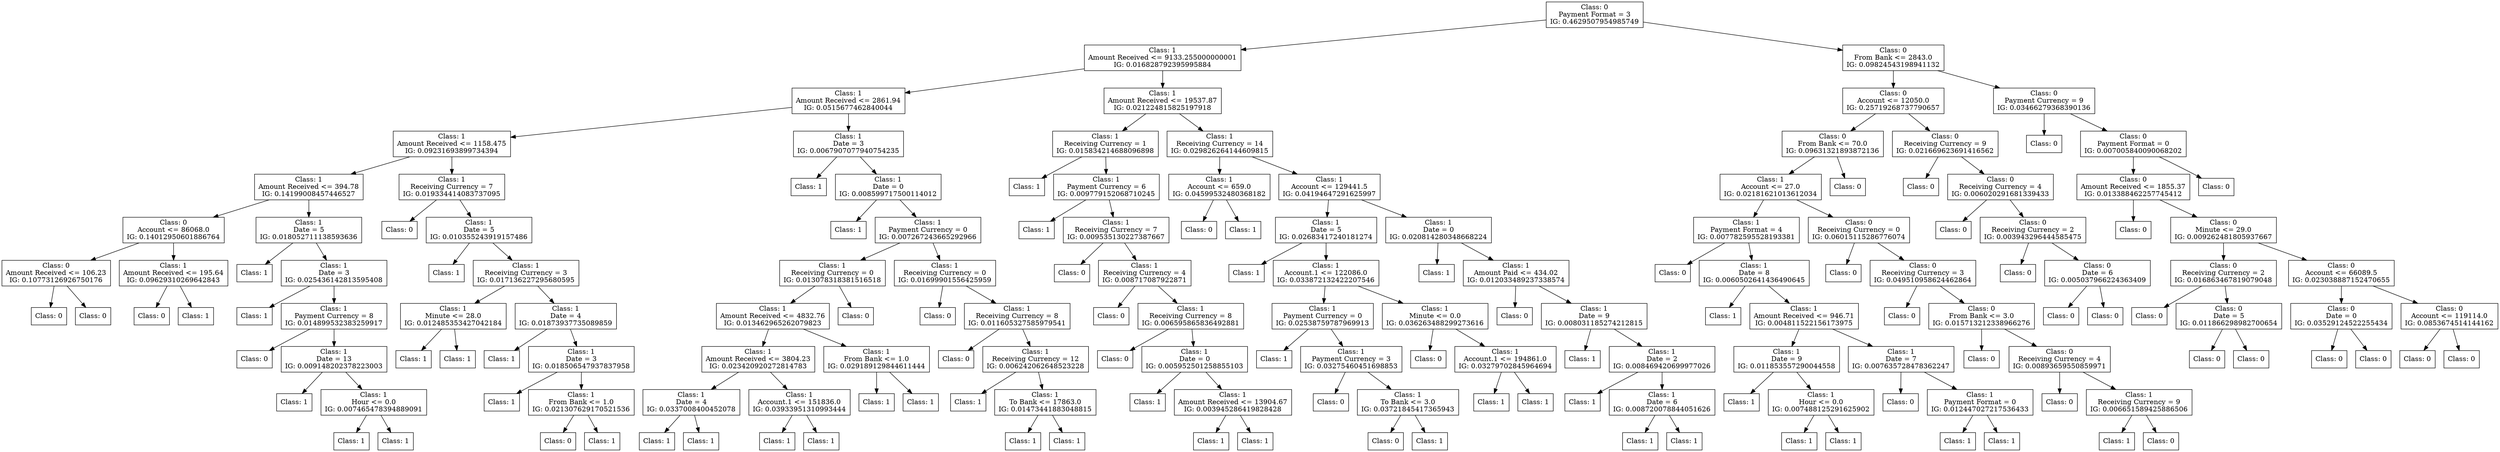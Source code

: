 digraph DecisionTree {
	rankdir=TD;
	node [shape=box];
	1647340749536 [label="Class: 0
Payment Format = 3
IG: 0.4629507954985749"];
	1646980893184 [label="Class: 1
Amount Received <= 9133.255000000001
IG: 0.016828792395995884"];
	1647340749536 -> 1646980893184;
	1646980903456 [label="Class: 1
Amount Received <= 2861.94
IG: 0.0515677462840044"];
	1646980893184 -> 1646980903456;
	1646980903600 [label="Class: 1
Amount Received <= 1158.475
IG: 0.09231693899734394"];
	1646980903456 -> 1646980903600;
	1646980901584 [label="Class: 1
Amount Received <= 394.78
IG: 0.14199008457446527"];
	1646980903600 -> 1646980901584;
	1646980899424 [label="Class: 0
Account <= 86068.0
IG: 0.14012950601886764"];
	1646980901584 -> 1646980899424;
	1646980897120 [label="Class: 0
Amount Received <= 106.23
IG: 0.10773126926750176"];
	1646980899424 -> 1646980897120;
	1646980906720 [label="Class: 0
"];
	1646980897120 -> 1646980906720;
	1646980896592 [label="Class: 0
"];
	1646980897120 -> 1646980896592;
	1646980903216 [label="Class: 1
Amount Received <= 195.64
IG: 0.09629310269642843"];
	1646980899424 -> 1646980903216;
	1646980901344 [label="Class: 0
"];
	1646980903216 -> 1646980901344;
	1646980904992 [label="Class: 1
"];
	1646980903216 -> 1646980904992;
	1646980904944 [label="Class: 1
Date = 5
IG: 0.018052711138593636"];
	1646980901584 -> 1646980904944;
	1646980905616 [label="Class: 1
"];
	1646980904944 -> 1646980905616;
	1646980898848 [label="Class: 1
Date = 3
IG: 0.025436142813595408"];
	1646980904944 -> 1646980898848;
	1646980895536 [label="Class: 1
"];
	1646980898848 -> 1646980895536;
	1646980894384 [label="Class: 1
Payment Currency = 8
IG: 0.014899532383259917"];
	1646980898848 -> 1646980894384;
	1646980899760 [label="Class: 0
"];
	1646980894384 -> 1646980899760;
	1646980896112 [label="Class: 1
Date = 13
IG: 0.009148202378223003"];
	1646980894384 -> 1646980896112;
	1646980894096 [label="Class: 1
"];
	1646980896112 -> 1646980894096;
	1646980905280 [label="Class: 1
Hour <= 0.0
IG: 0.007465478394889091"];
	1646980896112 -> 1646980905280;
	1646980900912 [label="Class: 1
"];
	1646980905280 -> 1646980900912;
	1646980892176 [label="Class: 1
"];
	1646980905280 -> 1646980892176;
	1646980894288 [label="Class: 1
Receiving Currency = 7
IG: 0.019334414083737095"];
	1646980903600 -> 1646980894288;
	1646980896832 [label="Class: 0
"];
	1646980894288 -> 1646980896832;
	1646980898272 [label="Class: 1
Date = 5
IG: 0.010355243919157486"];
	1646980894288 -> 1646980898272;
	1646980904320 [label="Class: 1
"];
	1646980898272 -> 1646980904320;
	1646980902880 [label="Class: 1
Receiving Currency = 3
IG: 0.017136227295680595"];
	1646980898272 -> 1646980902880;
	1646980900000 [label="Class: 1
Minute <= 28.0
IG: 0.012485353427042184"];
	1646980902880 -> 1646980900000;
	1646980900336 [label="Class: 1
"];
	1646980900000 -> 1646980900336;
	1646980893856 [label="Class: 1
"];
	1646980900000 -> 1646980893856;
	1646980896064 [label="Class: 1
Date = 4
IG: 0.01873937735089859"];
	1646980902880 -> 1646980896064;
	1647340753472 [label="Class: 1
"];
	1646980896064 -> 1647340753472;
	1646980898464 [label="Class: 1
Date = 3
IG: 0.018506547937837958"];
	1646980896064 -> 1646980898464;
	1646980899952 [label="Class: 1
"];
	1646980898464 -> 1646980899952;
	1646980892080 [label="Class: 1
From Bank <= 1.0
IG: 0.021307629170521536"];
	1646980898464 -> 1646980892080;
	1646980905376 [label="Class: 0
"];
	1646980892080 -> 1646980905376;
	1646980900816 [label="Class: 1
"];
	1646980892080 -> 1646980900816;
	1646980901200 [label="Class: 1
Date = 3
IG: 0.0067907077940754235"];
	1646980903456 -> 1646980901200;
	1646980905904 [label="Class: 1
"];
	1646980901200 -> 1646980905904;
	1646980904032 [label="Class: 1
Date = 0
IG: 0.008599717500114012"];
	1646980901200 -> 1646980904032;
	1646980902784 [label="Class: 1
"];
	1646980904032 -> 1646980902784;
	1646980891792 [label="Class: 1
Payment Currency = 0
IG: 0.007267243665292966"];
	1646980904032 -> 1646980891792;
	1646980903024 [label="Class: 1
Receiving Currency = 0
IG: 0.013078318381516518"];
	1646980891792 -> 1646980903024;
	1646980905232 [label="Class: 1
Amount Received <= 4832.76
IG: 0.013462965262079823"];
	1646980903024 -> 1646980905232;
	1646980904368 [label="Class: 1
Amount Received <= 3804.23
IG: 0.023420920272814783"];
	1646980905232 -> 1646980904368;
	1646980900480 [label="Class: 1
Date = 4
IG: 0.0337008400452078"];
	1646980904368 -> 1646980900480;
	1646980894912 [label="Class: 1
"];
	1646980900480 -> 1646980894912;
	1646980900864 [label="Class: 1
"];
	1646980900480 -> 1646980900864;
	1646980905184 [label="Class: 1
Account.1 <= 151836.0
IG: 0.03933951310993444"];
	1646980904368 -> 1646980905184;
	1646980906480 [label="Class: 1
"];
	1646980905184 -> 1646980906480;
	1646980905136 [label="Class: 1
"];
	1646980905184 -> 1646980905136;
	1646980903792 [label="Class: 1
From Bank <= 1.0
IG: 0.029189129844611444"];
	1646980905232 -> 1646980903792;
	1646980906624 [label="Class: 1
"];
	1646980903792 -> 1646980906624;
	1646980901872 [label="Class: 1
"];
	1646980903792 -> 1646980901872;
	1646980898176 [label="Class: 0
"];
	1646980903024 -> 1646980898176;
	1646980901104 [label="Class: 1
Receiving Currency = 0
IG: 0.01699901556425959"];
	1646980891792 -> 1646980901104;
	1646980899520 [label="Class: 0
"];
	1646980901104 -> 1646980899520;
	1646980901920 [label="Class: 1
Receiving Currency = 8
IG: 0.011605327585979541"];
	1646980901104 -> 1646980901920;
	1646980903312 [label="Class: 0
"];
	1646980901920 -> 1646980903312;
	1646980893952 [label="Class: 1
Receiving Currency = 12
IG: 0.006242062648523228"];
	1646980901920 -> 1646980893952;
	1646980898704 [label="Class: 1
"];
	1646980893952 -> 1646980898704;
	1646980903120 [label="Class: 1
To Bank <= 17863.0
IG: 0.01473441883048815"];
	1646980893952 -> 1646980903120;
	1646980897648 [label="Class: 1
"];
	1646980903120 -> 1646980897648;
	1646980901728 [label="Class: 1
"];
	1646980903120 -> 1646980901728;
	1646980904080 [label="Class: 1
Amount Received <= 19537.87
IG: 0.021224815825197918"];
	1646980893184 -> 1646980904080;
	1646980901776 [label="Class: 1
Receiving Currency = 1
IG: 0.015834214688096898"];
	1646980904080 -> 1646980901776;
	1646980895584 [label="Class: 1
"];
	1646980901776 -> 1646980895584;
	1646980897024 [label="Class: 1
Payment Currency = 6
IG: 0.009779152068710245"];
	1646980901776 -> 1646980897024;
	1646980900240 [label="Class: 1
"];
	1646980897024 -> 1646980900240;
	1646980900144 [label="Class: 1
Receiving Currency = 7
IG: 0.009535130227387667"];
	1646980897024 -> 1646980900144;
	1646980903888 [label="Class: 0
"];
	1646980900144 -> 1646980903888;
	1646980892128 [label="Class: 1
Receiving Currency = 4
IG: 0.008717087922871"];
	1646980900144 -> 1646980892128;
	1646980896880 [label="Class: 0
"];
	1646980892128 -> 1646980896880;
	1646980898656 [label="Class: 1
Receiving Currency = 8
IG: 0.006595865836492881"];
	1646980892128 -> 1646980898656;
	1646980895152 [label="Class: 0
"];
	1646980898656 -> 1646980895152;
	1646980896976 [label="Class: 1
Date = 0
IG: 0.005952501258855103"];
	1646980898656 -> 1646980896976;
	1646980895296 [label="Class: 1
"];
	1646980896976 -> 1646980895296;
	1646980898992 [label="Class: 1
Amount Received <= 13904.67
IG: 0.003945286419828428"];
	1646980896976 -> 1646980898992;
	1646980902928 [label="Class: 1
"];
	1646980898992 -> 1646980902928;
	1646980893568 [label="Class: 1
"];
	1646980898992 -> 1646980893568;
	1646980890736 [label="Class: 1
Receiving Currency = 14
IG: 0.029826264144609815"];
	1646980904080 -> 1646980890736;
	1646980899616 [label="Class: 1
Account <= 659.0
IG: 0.04599532480368182"];
	1646980890736 -> 1646980899616;
	1646980905472 [label="Class: 0
"];
	1646980899616 -> 1646980905472;
	1646980901056 [label="Class: 1
"];
	1646980899616 -> 1646980901056;
	1646980903744 [label="Class: 1
Account <= 129441.5
IG: 0.04194647291625997"];
	1646980890736 -> 1646980903744;
	1646980905328 [label="Class: 1
Date = 5
IG: 0.02683417240181274"];
	1646980903744 -> 1646980905328;
	1646980905760 [label="Class: 1
"];
	1646980905328 -> 1646980905760;
	1646980890976 [label="Class: 1
Account.1 <= 122086.0
IG: 0.033872132422207546"];
	1646980905328 -> 1646980890976;
	1646980896544 [label="Class: 1
Payment Currency = 0
IG: 0.02538759787969913"];
	1646980890976 -> 1646980896544;
	1646980893520 [label="Class: 1
"];
	1646980896544 -> 1646980893520;
	1646980900432 [label="Class: 1
Payment Currency = 3
IG: 0.03275460451698853"];
	1646980896544 -> 1646980900432;
	1646980895632 [label="Class: 0
"];
	1646980900432 -> 1646980895632;
	1646980893664 [label="Class: 1
To Bank <= 3.0
IG: 0.03721845417365943"];
	1646980900432 -> 1646980893664;
	1646980896304 [label="Class: 0
"];
	1646980893664 -> 1646980896304;
	1646980894864 [label="Class: 1
"];
	1646980893664 -> 1646980894864;
	1646980906864 [label="Class: 1
Minute <= 0.0
IG: 0.036263488299273616"];
	1646980890976 -> 1646980906864;
	1646980892992 [label="Class: 0
"];
	1646980906864 -> 1646980892992;
	1646980896928 [label="Class: 1
Account.1 <= 194861.0
IG: 0.03279702845964694"];
	1646980906864 -> 1646980896928;
	1646980901152 [label="Class: 1
"];
	1646980896928 -> 1646980901152;
	1646980895680 [label="Class: 1
"];
	1646980896928 -> 1646980895680;
	1646980897408 [label="Class: 1
Date = 0
IG: 0.020814280348668224"];
	1646980903744 -> 1646980897408;
	1646980891600 [label="Class: 1
"];
	1646980897408 -> 1646980891600;
	1646980891408 [label="Class: 1
Amount Paid <= 434.02
IG: 0.012033489237338574"];
	1646980897408 -> 1646980891408;
	1646980899136 [label="Class: 0
"];
	1646980891408 -> 1646980899136;
	1646980901488 [label="Class: 1
Date = 9
IG: 0.008031185274212815"];
	1646980891408 -> 1646980901488;
	1646980894240 [label="Class: 1
"];
	1646980901488 -> 1646980894240;
	1646980895920 [label="Class: 1
Date = 2
IG: 0.008469420699977026"];
	1646980901488 -> 1646980895920;
	1646980902640 [label="Class: 1
"];
	1646980895920 -> 1646980902640;
	1646980896016 [label="Class: 1
Date = 6
IG: 0.008720078844051626"];
	1646980895920 -> 1646980896016;
	1646980899808 [label="Class: 1
"];
	1646980896016 -> 1646980899808;
	1646980897888 [label="Class: 1
"];
	1646980896016 -> 1646980897888;
	1646980892032 [label="Class: 0
From Bank <= 2843.0
IG: 0.09824543198941132"];
	1647340749536 -> 1646980892032;
	1646980892464 [label="Class: 0
Account <= 12050.0
IG: 0.25719268737790657"];
	1646980892032 -> 1646980892464;
	1646980901008 [label="Class: 0
From Bank <= 70.0
IG: 0.09631321893872136"];
	1646980892464 -> 1646980901008;
	1646980894672 [label="Class: 1
Account <= 27.0
IG: 0.02181621013612034"];
	1646980901008 -> 1646980894672;
	1646980897312 [label="Class: 1
Payment Format = 4
IG: 0.007782595528193381"];
	1646980894672 -> 1646980897312;
	1646980906336 [label="Class: 0
"];
	1646980897312 -> 1646980906336;
	1646980892512 [label="Class: 1
Date = 8
IG: 0.0060502641436490645"];
	1646980897312 -> 1646980892512;
	1646980899664 [label="Class: 1
"];
	1646980892512 -> 1646980899664;
	1646980894768 [label="Class: 1
Amount Received <= 946.71
IG: 0.004811522156173975"];
	1646980892512 -> 1646980894768;
	1646980897696 [label="Class: 1
Date = 9
IG: 0.011853557290044558"];
	1646980894768 -> 1646980897696;
	1646980893904 [label="Class: 1
"];
	1646980897696 -> 1646980893904;
	1646980895200 [label="Class: 1
Hour <= 0.0
IG: 0.007488125291625902"];
	1646980897696 -> 1646980895200;
	1646980891120 [label="Class: 1
"];
	1646980895200 -> 1646980891120;
	1647010772208 [label="Class: 1
"];
	1646980895200 -> 1647010772208;
	1646980891744 [label="Class: 1
Date = 7
IG: 0.007635728478362247"];
	1646980894768 -> 1646980891744;
	1647010774464 [label="Class: 0
"];
	1646980891744 -> 1647010774464;
	1647010772496 [label="Class: 1
Payment Format = 0
IG: 0.012447027217536433"];
	1646980891744 -> 1647010772496;
	1647010772976 [label="Class: 1
"];
	1647010772496 -> 1647010772976;
	1647010772880 [label="Class: 1
"];
	1647010772496 -> 1647010772880;
	1646980894336 [label="Class: 0
Receiving Currency = 0
IG: 0.06015115286776074"];
	1646980894672 -> 1646980894336;
	1647010772592 [label="Class: 0
"];
	1646980894336 -> 1647010772592;
	1647010771584 [label="Class: 0
Receiving Currency = 3
IG: 0.049510958624462864"];
	1646980894336 -> 1647010771584;
	1647010771392 [label="Class: 0
"];
	1647010771584 -> 1647010771392;
	1647010763856 [label="Class: 0
From Bank <= 3.0
IG: 0.015713212338966276"];
	1647010771584 -> 1647010763856;
	1647010768176 [label="Class: 0
"];
	1647010763856 -> 1647010768176;
	1647010774704 [label="Class: 0
Receiving Currency = 4
IG: 0.00893659550859971"];
	1647010763856 -> 1647010774704;
	1647010768416 [label="Class: 0
"];
	1647010774704 -> 1647010768416;
	1647010773840 [label="Class: 1
Receiving Currency = 9
IG: 0.006651589425886506"];
	1647010774704 -> 1647010773840;
	1647010769856 [label="Class: 1
"];
	1647010773840 -> 1647010769856;
	1647010771728 [label="Class: 0
"];
	1647010773840 -> 1647010771728;
	1646980902688 [label="Class: 0
"];
	1646980901008 -> 1646980902688;
	1646980890784 [label="Class: 0
Receiving Currency = 9
IG: 0.021669623691416562"];
	1646980892464 -> 1646980890784;
	1647010773504 [label="Class: 0
"];
	1646980890784 -> 1647010773504;
	1647010759632 [label="Class: 0
Receiving Currency = 4
IG: 0.006020291681339433"];
	1646980890784 -> 1647010759632;
	1647010764288 [label="Class: 0
"];
	1647010759632 -> 1647010764288;
	1647010765776 [label="Class: 0
Receiving Currency = 2
IG: 0.003943296444585475"];
	1647010759632 -> 1647010765776;
	1647010772928 [label="Class: 0
"];
	1647010765776 -> 1647010772928;
	1647010766880 [label="Class: 0
Date = 6
IG: 0.005037966224363409"];
	1647010765776 -> 1647010766880;
	1647010759680 [label="Class: 0
"];
	1647010766880 -> 1647010759680;
	1647010770528 [label="Class: 0
"];
	1647010766880 -> 1647010770528;
	1646980894960 [label="Class: 0
Payment Currency = 9
IG: 0.03466279368390136"];
	1646980892032 -> 1646980894960;
	1647010771296 [label="Class: 0
"];
	1646980894960 -> 1647010771296;
	1647010770048 [label="Class: 0
Payment Format = 0
IG: 0.007005840090068202"];
	1646980894960 -> 1647010770048;
	1647010771536 [label="Class: 0
Amount Received <= 1855.37
IG: 0.013388462257745412"];
	1647010770048 -> 1647010771536;
	1647010772256 [label="Class: 0
"];
	1647010771536 -> 1647010772256;
	1647010767744 [label="Class: 0
Minute <= 29.0
IG: 0.009262481805937667"];
	1647010771536 -> 1647010767744;
	1647010771872 [label="Class: 0
Receiving Currency = 2
IG: 0.016863467819079048"];
	1647010767744 -> 1647010771872;
	1647010768560 [label="Class: 0
"];
	1647010771872 -> 1647010768560;
	1647010770960 [label="Class: 0
Date = 5
IG: 0.011866298982700654"];
	1647010771872 -> 1647010770960;
	1647010771200 [label="Class: 0
"];
	1647010770960 -> 1647010771200;
	1647010766544 [label="Class: 0
"];
	1647010770960 -> 1647010766544;
	1647010773312 [label="Class: 0
Account <= 66089.5
IG: 0.023038887152470655"];
	1647010767744 -> 1647010773312;
	1647010774368 [label="Class: 0
Date = 0
IG: 0.03529124522255434"];
	1647010773312 -> 1647010774368;
	1647010769760 [label="Class: 0
"];
	1647010774368 -> 1647010769760;
	1647010771776 [label="Class: 0
"];
	1647010774368 -> 1647010771776;
	1647010767984 [label="Class: 0
Account <= 119114.0
IG: 0.0853674514144162"];
	1647010773312 -> 1647010767984;
	1647010770000 [label="Class: 0
"];
	1647010767984 -> 1647010770000;
	1647010769904 [label="Class: 0
"];
	1647010767984 -> 1647010769904;
	1647010773696 [label="Class: 0
"];
	1647010770048 -> 1647010773696;
}
